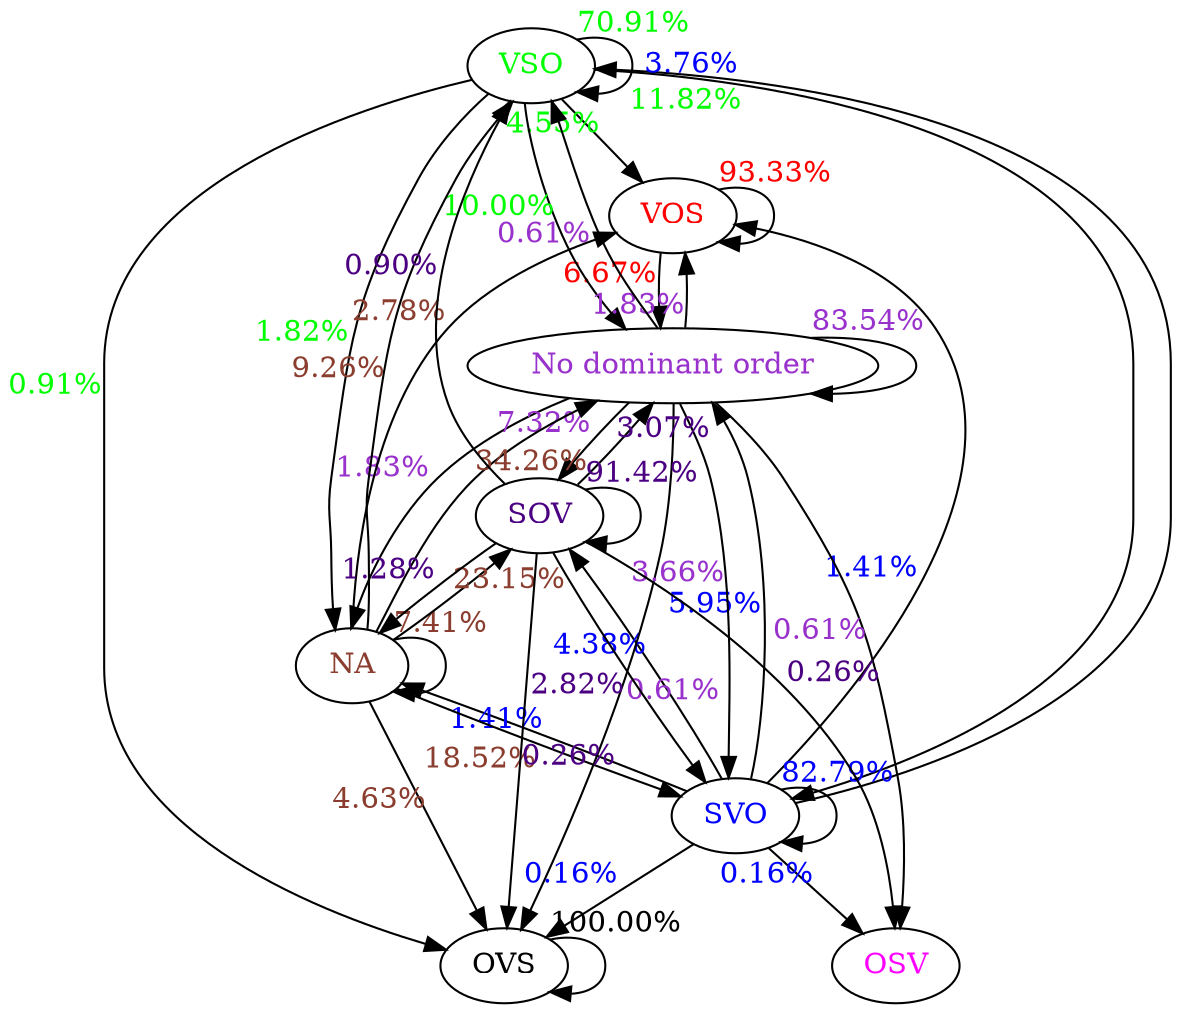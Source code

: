// Transition State Diagram
digraph {
	0 [label=OVS fontcolor=black]
	1 [label=VOS fontcolor=red]
	2 [label=VSO fontcolor=green]
	3 [label=SVO fontcolor=blue]
	4 [label="No dominant order" fontcolor=darkorchid]
	5 [label=OSV fontcolor=magenta]
	6 [label=NA fontcolor=coral4]
	7 [label=SOV fontcolor=indigo]
		0 -> 0 [fontcolor=black xlabel="100.00%"]
		6 -> 0 [fontcolor=coral4 xlabel="4.63%"]
		6 -> 6 [fontcolor=coral4 xlabel="7.41%"]
		6 -> 1 [fontcolor=coral4 xlabel="2.78%"]
		6 -> 2 [fontcolor=coral4 xlabel="9.26%"]
		6 -> 3 [fontcolor=coral4 xlabel="18.52%"]
		6 -> 4 [fontcolor=coral4 xlabel="34.26%"]
		6 -> 7 [fontcolor=coral4 xlabel="23.15%"]
		1 -> 1 [fontcolor=red xlabel="93.33%"]
		1 -> 4 [fontcolor=red xlabel="6.67%"]
		2 -> 0 [fontcolor=green xlabel="0.91%"]
		2 -> 6 [fontcolor=green xlabel="1.82%"]
		2 -> 1 [fontcolor=green xlabel="4.55%"]
		2 -> 2 [fontcolor=green xlabel="70.91%"]
		2 -> 3 [fontcolor=green xlabel="11.82%"]
		2 -> 4 [fontcolor=green xlabel="10.00%"]
		3 -> 0 [fontcolor=blue xlabel="0.16%"]
		3 -> 6 [fontcolor=blue xlabel="1.41%"]
		3 -> 4 [fontcolor=blue xlabel="5.95%"]
		3 -> 2 [fontcolor=blue xlabel="3.76%"]
		3 -> 7 [fontcolor=blue xlabel="4.38%"]
		3 -> 3 [fontcolor=blue xlabel="82.79%"]
		3 -> 5 [fontcolor=blue xlabel="0.16%"]
		3 -> 1 [fontcolor=blue xlabel="1.41%"]
		4 -> 0 [fontcolor=darkorchid xlabel="0.61%"]
		4 -> 6 [fontcolor=darkorchid xlabel="1.83%"]
		4 -> 1 [fontcolor=darkorchid xlabel="1.83%"]
		4 -> 2 [fontcolor=darkorchid xlabel="0.61%"]
		4 -> 5 [fontcolor=darkorchid xlabel="0.61%"]
		4 -> 3 [fontcolor=darkorchid xlabel="3.66%"]
		4 -> 4 [fontcolor=darkorchid xlabel="83.54%"]
		4 -> 7 [fontcolor=darkorchid xlabel="7.32%"]
		7 -> 0 [fontcolor=indigo xlabel="0.26%"]
		7 -> 6 [fontcolor=indigo xlabel="1.28%"]
		7 -> 5 [fontcolor=indigo xlabel="0.26%"]
		7 -> 2 [fontcolor=indigo xlabel="0.90%"]
		7 -> 3 [fontcolor=indigo xlabel="2.82%"]
		7 -> 4 [fontcolor=indigo xlabel="3.07%"]
		7 -> 7 [fontcolor=indigo xlabel="91.42%"]
}